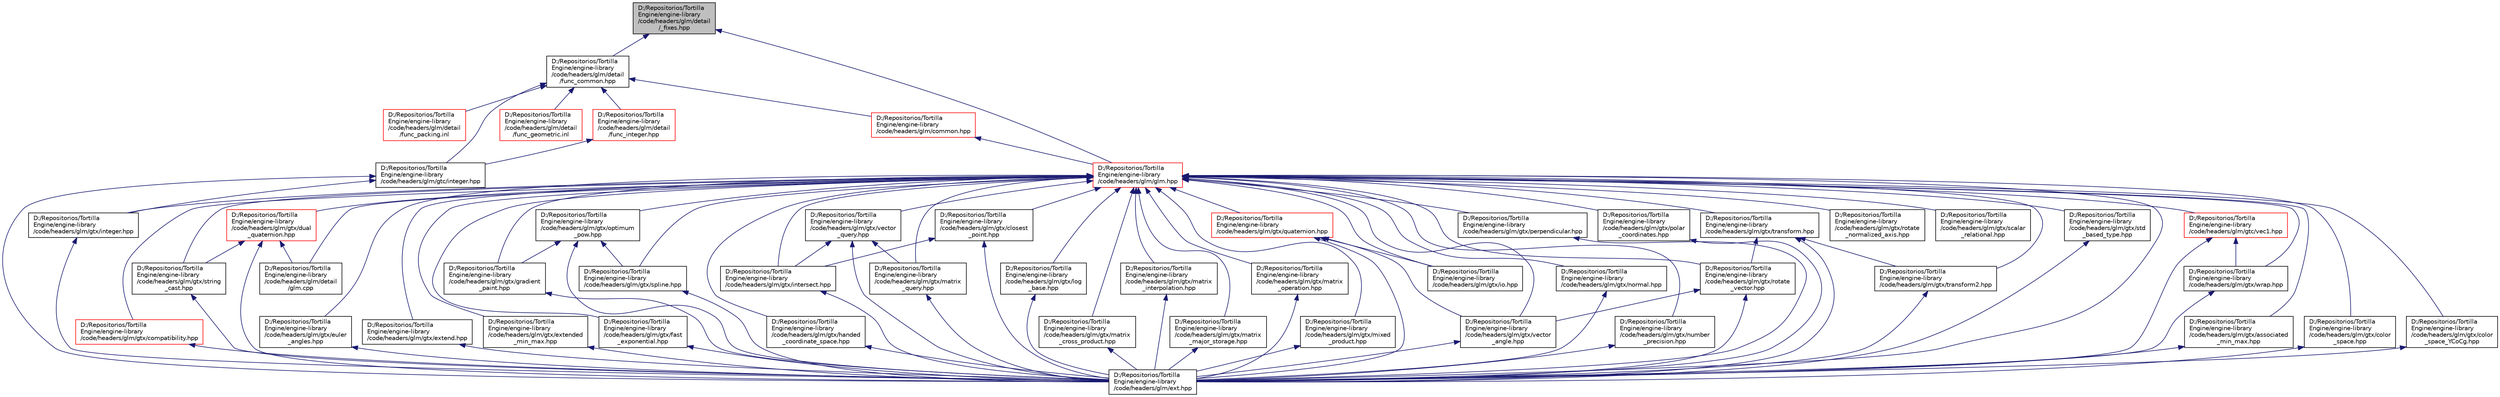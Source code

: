 digraph "D:/Repositorios/TortillaEngine/engine-library/code/headers/glm/detail/_fixes.hpp"
{
 // LATEX_PDF_SIZE
  edge [fontname="Helvetica",fontsize="10",labelfontname="Helvetica",labelfontsize="10"];
  node [fontname="Helvetica",fontsize="10",shape=record];
  Node1 [label="D:/Repositorios/Tortilla\lEngine/engine-library\l/code/headers/glm/detail\l/_fixes.hpp",height=0.2,width=0.4,color="black", fillcolor="grey75", style="filled", fontcolor="black",tooltip=" "];
  Node1 -> Node2 [dir="back",color="midnightblue",fontsize="10",style="solid",fontname="Helvetica"];
  Node2 [label="D:/Repositorios/Tortilla\lEngine/engine-library\l/code/headers/glm/detail\l/func_common.hpp",height=0.2,width=0.4,color="black", fillcolor="white", style="filled",URL="$func__common_8hpp.html",tooltip=" "];
  Node2 -> Node3 [dir="back",color="midnightblue",fontsize="10",style="solid",fontname="Helvetica"];
  Node3 [label="D:/Repositorios/Tortilla\lEngine/engine-library\l/code/headers/glm/common.hpp",height=0.2,width=0.4,color="red", fillcolor="white", style="filled",URL="$common_8hpp.html",tooltip=" "];
  Node3 -> Node7 [dir="back",color="midnightblue",fontsize="10",style="solid",fontname="Helvetica"];
  Node7 [label="D:/Repositorios/Tortilla\lEngine/engine-library\l/code/headers/glm/glm.hpp",height=0.2,width=0.4,color="red", fillcolor="white", style="filled",URL="$glm_8hpp.html",tooltip=" "];
  Node7 -> Node8 [dir="back",color="midnightblue",fontsize="10",style="solid",fontname="Helvetica"];
  Node8 [label="D:/Repositorios/Tortilla\lEngine/engine-library\l/code/headers/glm/detail\l/glm.cpp",height=0.2,width=0.4,color="black", fillcolor="white", style="filled",URL="$glm_8cpp.html",tooltip=" "];
  Node7 -> Node6 [dir="back",color="midnightblue",fontsize="10",style="solid",fontname="Helvetica"];
  Node6 [label="D:/Repositorios/Tortilla\lEngine/engine-library\l/code/headers/glm/ext.hpp",height=0.2,width=0.4,color="black", fillcolor="white", style="filled",URL="$ext_8hpp.html",tooltip=" "];
  Node7 -> Node9 [dir="back",color="midnightblue",fontsize="10",style="solid",fontname="Helvetica"];
  Node9 [label="D:/Repositorios/Tortilla\lEngine/engine-library\l/code/headers/glm/gtc/vec1.hpp",height=0.2,width=0.4,color="red", fillcolor="white", style="filled",URL="$vec1_8hpp.html",tooltip=" "];
  Node9 -> Node6 [dir="back",color="midnightblue",fontsize="10",style="solid",fontname="Helvetica"];
  Node9 -> Node15 [dir="back",color="midnightblue",fontsize="10",style="solid",fontname="Helvetica"];
  Node15 [label="D:/Repositorios/Tortilla\lEngine/engine-library\l/code/headers/glm/gtx/wrap.hpp",height=0.2,width=0.4,color="black", fillcolor="white", style="filled",URL="$wrap_8hpp.html",tooltip=" "];
  Node15 -> Node6 [dir="back",color="midnightblue",fontsize="10",style="solid",fontname="Helvetica"];
  Node7 -> Node20 [dir="back",color="midnightblue",fontsize="10",style="solid",fontname="Helvetica"];
  Node20 [label="D:/Repositorios/Tortilla\lEngine/engine-library\l/code/headers/glm/gtx/associated\l_min_max.hpp",height=0.2,width=0.4,color="black", fillcolor="white", style="filled",URL="$associated__min__max_8hpp.html",tooltip=" "];
  Node20 -> Node6 [dir="back",color="midnightblue",fontsize="10",style="solid",fontname="Helvetica"];
  Node7 -> Node21 [dir="back",color="midnightblue",fontsize="10",style="solid",fontname="Helvetica"];
  Node21 [label="D:/Repositorios/Tortilla\lEngine/engine-library\l/code/headers/glm/gtx/closest\l_point.hpp",height=0.2,width=0.4,color="black", fillcolor="white", style="filled",URL="$closest__point_8hpp.html",tooltip=" "];
  Node21 -> Node6 [dir="back",color="midnightblue",fontsize="10",style="solid",fontname="Helvetica"];
  Node21 -> Node22 [dir="back",color="midnightblue",fontsize="10",style="solid",fontname="Helvetica"];
  Node22 [label="D:/Repositorios/Tortilla\lEngine/engine-library\l/code/headers/glm/gtx/intersect.hpp",height=0.2,width=0.4,color="black", fillcolor="white", style="filled",URL="$intersect_8hpp.html",tooltip=" "];
  Node22 -> Node6 [dir="back",color="midnightblue",fontsize="10",style="solid",fontname="Helvetica"];
  Node7 -> Node23 [dir="back",color="midnightblue",fontsize="10",style="solid",fontname="Helvetica"];
  Node23 [label="D:/Repositorios/Tortilla\lEngine/engine-library\l/code/headers/glm/gtx/color\l_space.hpp",height=0.2,width=0.4,color="black", fillcolor="white", style="filled",URL="$gtx_2color__space_8hpp.html",tooltip=" "];
  Node23 -> Node6 [dir="back",color="midnightblue",fontsize="10",style="solid",fontname="Helvetica"];
  Node7 -> Node24 [dir="back",color="midnightblue",fontsize="10",style="solid",fontname="Helvetica"];
  Node24 [label="D:/Repositorios/Tortilla\lEngine/engine-library\l/code/headers/glm/gtx/color\l_space_YCoCg.hpp",height=0.2,width=0.4,color="black", fillcolor="white", style="filled",URL="$color__space___y_co_cg_8hpp.html",tooltip=" "];
  Node24 -> Node6 [dir="back",color="midnightblue",fontsize="10",style="solid",fontname="Helvetica"];
  Node7 -> Node25 [dir="back",color="midnightblue",fontsize="10",style="solid",fontname="Helvetica"];
  Node25 [label="D:/Repositorios/Tortilla\lEngine/engine-library\l/code/headers/glm/gtx/compatibility.hpp",height=0.2,width=0.4,color="red", fillcolor="white", style="filled",URL="$compatibility_8hpp.html",tooltip=" "];
  Node25 -> Node6 [dir="back",color="midnightblue",fontsize="10",style="solid",fontname="Helvetica"];
  Node7 -> Node28 [dir="back",color="midnightblue",fontsize="10",style="solid",fontname="Helvetica"];
  Node28 [label="D:/Repositorios/Tortilla\lEngine/engine-library\l/code/headers/glm/gtx/dual\l_quaternion.hpp",height=0.2,width=0.4,color="red", fillcolor="white", style="filled",URL="$dual__quaternion_8hpp.html",tooltip=" "];
  Node28 -> Node8 [dir="back",color="midnightblue",fontsize="10",style="solid",fontname="Helvetica"];
  Node28 -> Node6 [dir="back",color="midnightblue",fontsize="10",style="solid",fontname="Helvetica"];
  Node28 -> Node13 [dir="back",color="midnightblue",fontsize="10",style="solid",fontname="Helvetica"];
  Node13 [label="D:/Repositorios/Tortilla\lEngine/engine-library\l/code/headers/glm/gtx/string\l_cast.hpp",height=0.2,width=0.4,color="black", fillcolor="white", style="filled",URL="$string__cast_8hpp.html",tooltip=" "];
  Node13 -> Node6 [dir="back",color="midnightblue",fontsize="10",style="solid",fontname="Helvetica"];
  Node7 -> Node27 [dir="back",color="midnightblue",fontsize="10",style="solid",fontname="Helvetica"];
  Node27 [label="D:/Repositorios/Tortilla\lEngine/engine-library\l/code/headers/glm/gtx/euler\l_angles.hpp",height=0.2,width=0.4,color="black", fillcolor="white", style="filled",URL="$euler__angles_8hpp.html",tooltip=" "];
  Node27 -> Node6 [dir="back",color="midnightblue",fontsize="10",style="solid",fontname="Helvetica"];
  Node7 -> Node32 [dir="back",color="midnightblue",fontsize="10",style="solid",fontname="Helvetica"];
  Node32 [label="D:/Repositorios/Tortilla\lEngine/engine-library\l/code/headers/glm/gtx/extend.hpp",height=0.2,width=0.4,color="black", fillcolor="white", style="filled",URL="$extend_8hpp.html",tooltip=" "];
  Node32 -> Node6 [dir="back",color="midnightblue",fontsize="10",style="solid",fontname="Helvetica"];
  Node7 -> Node33 [dir="back",color="midnightblue",fontsize="10",style="solid",fontname="Helvetica"];
  Node33 [label="D:/Repositorios/Tortilla\lEngine/engine-library\l/code/headers/glm/gtx/extended\l_min_max.hpp",height=0.2,width=0.4,color="black", fillcolor="white", style="filled",URL="$extended__min__max_8hpp.html",tooltip=" "];
  Node33 -> Node6 [dir="back",color="midnightblue",fontsize="10",style="solid",fontname="Helvetica"];
  Node7 -> Node34 [dir="back",color="midnightblue",fontsize="10",style="solid",fontname="Helvetica"];
  Node34 [label="D:/Repositorios/Tortilla\lEngine/engine-library\l/code/headers/glm/gtx/fast\l_exponential.hpp",height=0.2,width=0.4,color="black", fillcolor="white", style="filled",URL="$fast__exponential_8hpp.html",tooltip=" "];
  Node34 -> Node6 [dir="back",color="midnightblue",fontsize="10",style="solid",fontname="Helvetica"];
  Node7 -> Node35 [dir="back",color="midnightblue",fontsize="10",style="solid",fontname="Helvetica"];
  Node35 [label="D:/Repositorios/Tortilla\lEngine/engine-library\l/code/headers/glm/gtx/gradient\l_paint.hpp",height=0.2,width=0.4,color="black", fillcolor="white", style="filled",URL="$gradient__paint_8hpp.html",tooltip=" "];
  Node35 -> Node6 [dir="back",color="midnightblue",fontsize="10",style="solid",fontname="Helvetica"];
  Node7 -> Node36 [dir="back",color="midnightblue",fontsize="10",style="solid",fontname="Helvetica"];
  Node36 [label="D:/Repositorios/Tortilla\lEngine/engine-library\l/code/headers/glm/gtx/optimum\l_pow.hpp",height=0.2,width=0.4,color="black", fillcolor="white", style="filled",URL="$optimum__pow_8hpp.html",tooltip=" "];
  Node36 -> Node35 [dir="back",color="midnightblue",fontsize="10",style="solid",fontname="Helvetica"];
  Node36 -> Node6 [dir="back",color="midnightblue",fontsize="10",style="solid",fontname="Helvetica"];
  Node36 -> Node37 [dir="back",color="midnightblue",fontsize="10",style="solid",fontname="Helvetica"];
  Node37 [label="D:/Repositorios/Tortilla\lEngine/engine-library\l/code/headers/glm/gtx/spline.hpp",height=0.2,width=0.4,color="black", fillcolor="white", style="filled",URL="$spline_8hpp.html",tooltip=" "];
  Node37 -> Node6 [dir="back",color="midnightblue",fontsize="10",style="solid",fontname="Helvetica"];
  Node7 -> Node38 [dir="back",color="midnightblue",fontsize="10",style="solid",fontname="Helvetica"];
  Node38 [label="D:/Repositorios/Tortilla\lEngine/engine-library\l/code/headers/glm/gtx/handed\l_coordinate_space.hpp",height=0.2,width=0.4,color="black", fillcolor="white", style="filled",URL="$handed__coordinate__space_8hpp.html",tooltip=" "];
  Node38 -> Node6 [dir="back",color="midnightblue",fontsize="10",style="solid",fontname="Helvetica"];
  Node7 -> Node39 [dir="back",color="midnightblue",fontsize="10",style="solid",fontname="Helvetica"];
  Node39 [label="D:/Repositorios/Tortilla\lEngine/engine-library\l/code/headers/glm/gtx/integer.hpp",height=0.2,width=0.4,color="black", fillcolor="white", style="filled",URL="$gtx_2integer_8hpp.html",tooltip=" "];
  Node39 -> Node6 [dir="back",color="midnightblue",fontsize="10",style="solid",fontname="Helvetica"];
  Node7 -> Node22 [dir="back",color="midnightblue",fontsize="10",style="solid",fontname="Helvetica"];
  Node7 -> Node40 [dir="back",color="midnightblue",fontsize="10",style="solid",fontname="Helvetica"];
  Node40 [label="D:/Repositorios/Tortilla\lEngine/engine-library\l/code/headers/glm/gtx/vector\l_query.hpp",height=0.2,width=0.4,color="black", fillcolor="white", style="filled",URL="$vector__query_8hpp.html",tooltip=" "];
  Node40 -> Node22 [dir="back",color="midnightblue",fontsize="10",style="solid",fontname="Helvetica"];
  Node40 -> Node41 [dir="back",color="midnightblue",fontsize="10",style="solid",fontname="Helvetica"];
  Node41 [label="D:/Repositorios/Tortilla\lEngine/engine-library\l/code/headers/glm/gtx/matrix\l_query.hpp",height=0.2,width=0.4,color="black", fillcolor="white", style="filled",URL="$matrix__query_8hpp.html",tooltip=" "];
  Node41 -> Node6 [dir="back",color="midnightblue",fontsize="10",style="solid",fontname="Helvetica"];
  Node40 -> Node6 [dir="back",color="midnightblue",fontsize="10",style="solid",fontname="Helvetica"];
  Node7 -> Node42 [dir="back",color="midnightblue",fontsize="10",style="solid",fontname="Helvetica"];
  Node42 [label="D:/Repositorios/Tortilla\lEngine/engine-library\l/code/headers/glm/gtx/log\l_base.hpp",height=0.2,width=0.4,color="black", fillcolor="white", style="filled",URL="$log__base_8hpp.html",tooltip=" "];
  Node42 -> Node6 [dir="back",color="midnightblue",fontsize="10",style="solid",fontname="Helvetica"];
  Node7 -> Node43 [dir="back",color="midnightblue",fontsize="10",style="solid",fontname="Helvetica"];
  Node43 [label="D:/Repositorios/Tortilla\lEngine/engine-library\l/code/headers/glm/gtx/matrix\l_cross_product.hpp",height=0.2,width=0.4,color="black", fillcolor="white", style="filled",URL="$matrix__cross__product_8hpp.html",tooltip=" "];
  Node43 -> Node6 [dir="back",color="midnightblue",fontsize="10",style="solid",fontname="Helvetica"];
  Node7 -> Node44 [dir="back",color="midnightblue",fontsize="10",style="solid",fontname="Helvetica"];
  Node44 [label="D:/Repositorios/Tortilla\lEngine/engine-library\l/code/headers/glm/gtx/matrix\l_interpolation.hpp",height=0.2,width=0.4,color="black", fillcolor="white", style="filled",URL="$matrix__interpolation_8hpp.html",tooltip=" "];
  Node44 -> Node6 [dir="back",color="midnightblue",fontsize="10",style="solid",fontname="Helvetica"];
  Node7 -> Node45 [dir="back",color="midnightblue",fontsize="10",style="solid",fontname="Helvetica"];
  Node45 [label="D:/Repositorios/Tortilla\lEngine/engine-library\l/code/headers/glm/gtx/matrix\l_major_storage.hpp",height=0.2,width=0.4,color="black", fillcolor="white", style="filled",URL="$matrix__major__storage_8hpp.html",tooltip=" "];
  Node45 -> Node6 [dir="back",color="midnightblue",fontsize="10",style="solid",fontname="Helvetica"];
  Node7 -> Node46 [dir="back",color="midnightblue",fontsize="10",style="solid",fontname="Helvetica"];
  Node46 [label="D:/Repositorios/Tortilla\lEngine/engine-library\l/code/headers/glm/gtx/matrix\l_operation.hpp",height=0.2,width=0.4,color="black", fillcolor="white", style="filled",URL="$matrix__operation_8hpp.html",tooltip=" "];
  Node46 -> Node6 [dir="back",color="midnightblue",fontsize="10",style="solid",fontname="Helvetica"];
  Node7 -> Node41 [dir="back",color="midnightblue",fontsize="10",style="solid",fontname="Helvetica"];
  Node7 -> Node47 [dir="back",color="midnightblue",fontsize="10",style="solid",fontname="Helvetica"];
  Node47 [label="D:/Repositorios/Tortilla\lEngine/engine-library\l/code/headers/glm/gtx/mixed\l_product.hpp",height=0.2,width=0.4,color="black", fillcolor="white", style="filled",URL="$mixed__product_8hpp.html",tooltip=" "];
  Node47 -> Node6 [dir="back",color="midnightblue",fontsize="10",style="solid",fontname="Helvetica"];
  Node7 -> Node48 [dir="back",color="midnightblue",fontsize="10",style="solid",fontname="Helvetica"];
  Node48 [label="D:/Repositorios/Tortilla\lEngine/engine-library\l/code/headers/glm/gtx/quaternion.hpp",height=0.2,width=0.4,color="red", fillcolor="white", style="filled",URL="$gtx_2quaternion_8hpp.html",tooltip=" "];
  Node48 -> Node6 [dir="back",color="midnightblue",fontsize="10",style="solid",fontname="Helvetica"];
  Node48 -> Node50 [dir="back",color="midnightblue",fontsize="10",style="solid",fontname="Helvetica"];
  Node50 [label="D:/Repositorios/Tortilla\lEngine/engine-library\l/code/headers/glm/gtx/vector\l_angle.hpp",height=0.2,width=0.4,color="black", fillcolor="white", style="filled",URL="$vector__angle_8hpp.html",tooltip=" "];
  Node50 -> Node6 [dir="back",color="midnightblue",fontsize="10",style="solid",fontname="Helvetica"];
  Node48 -> Node31 [dir="back",color="midnightblue",fontsize="10",style="solid",fontname="Helvetica"];
  Node31 [label="D:/Repositorios/Tortilla\lEngine/engine-library\l/code/headers/glm/gtx/io.hpp",height=0.2,width=0.4,color="black", fillcolor="white", style="filled",URL="$io_8hpp.html",tooltip=" "];
  Node7 -> Node51 [dir="back",color="midnightblue",fontsize="10",style="solid",fontname="Helvetica"];
  Node51 [label="D:/Repositorios/Tortilla\lEngine/engine-library\l/code/headers/glm/gtx/normal.hpp",height=0.2,width=0.4,color="black", fillcolor="white", style="filled",URL="$normal_8hpp.html",tooltip=" "];
  Node51 -> Node6 [dir="back",color="midnightblue",fontsize="10",style="solid",fontname="Helvetica"];
  Node7 -> Node12 [dir="back",color="midnightblue",fontsize="10",style="solid",fontname="Helvetica"];
  Node12 [label="D:/Repositorios/Tortilla\lEngine/engine-library\l/code/headers/glm/gtx/number\l_precision.hpp",height=0.2,width=0.4,color="black", fillcolor="white", style="filled",URL="$number__precision_8hpp.html",tooltip=" "];
  Node12 -> Node6 [dir="back",color="midnightblue",fontsize="10",style="solid",fontname="Helvetica"];
  Node7 -> Node52 [dir="back",color="midnightblue",fontsize="10",style="solid",fontname="Helvetica"];
  Node52 [label="D:/Repositorios/Tortilla\lEngine/engine-library\l/code/headers/glm/gtx/perpendicular.hpp",height=0.2,width=0.4,color="black", fillcolor="white", style="filled",URL="$perpendicular_8hpp.html",tooltip=" "];
  Node52 -> Node6 [dir="back",color="midnightblue",fontsize="10",style="solid",fontname="Helvetica"];
  Node7 -> Node53 [dir="back",color="midnightblue",fontsize="10",style="solid",fontname="Helvetica"];
  Node53 [label="D:/Repositorios/Tortilla\lEngine/engine-library\l/code/headers/glm/gtx/polar\l_coordinates.hpp",height=0.2,width=0.4,color="black", fillcolor="white", style="filled",URL="$polar__coordinates_8hpp.html",tooltip=" "];
  Node53 -> Node6 [dir="back",color="midnightblue",fontsize="10",style="solid",fontname="Helvetica"];
  Node7 -> Node54 [dir="back",color="midnightblue",fontsize="10",style="solid",fontname="Helvetica"];
  Node54 [label="D:/Repositorios/Tortilla\lEngine/engine-library\l/code/headers/glm/gtx/rotate\l_vector.hpp",height=0.2,width=0.4,color="black", fillcolor="white", style="filled",URL="$rotate__vector_8hpp.html",tooltip=" "];
  Node54 -> Node6 [dir="back",color="midnightblue",fontsize="10",style="solid",fontname="Helvetica"];
  Node54 -> Node50 [dir="back",color="midnightblue",fontsize="10",style="solid",fontname="Helvetica"];
  Node7 -> Node55 [dir="back",color="midnightblue",fontsize="10",style="solid",fontname="Helvetica"];
  Node55 [label="D:/Repositorios/Tortilla\lEngine/engine-library\l/code/headers/glm/gtx/transform.hpp",height=0.2,width=0.4,color="black", fillcolor="white", style="filled",URL="$transform_8hpp.html",tooltip=" "];
  Node55 -> Node54 [dir="back",color="midnightblue",fontsize="10",style="solid",fontname="Helvetica"];
  Node55 -> Node6 [dir="back",color="midnightblue",fontsize="10",style="solid",fontname="Helvetica"];
  Node55 -> Node56 [dir="back",color="midnightblue",fontsize="10",style="solid",fontname="Helvetica"];
  Node56 [label="D:/Repositorios/Tortilla\lEngine/engine-library\l/code/headers/glm/gtx/transform2.hpp",height=0.2,width=0.4,color="black", fillcolor="white", style="filled",URL="$transform2_8hpp.html",tooltip=" "];
  Node56 -> Node6 [dir="back",color="midnightblue",fontsize="10",style="solid",fontname="Helvetica"];
  Node7 -> Node37 [dir="back",color="midnightblue",fontsize="10",style="solid",fontname="Helvetica"];
  Node7 -> Node57 [dir="back",color="midnightblue",fontsize="10",style="solid",fontname="Helvetica"];
  Node57 [label="D:/Repositorios/Tortilla\lEngine/engine-library\l/code/headers/glm/gtx/std\l_based_type.hpp",height=0.2,width=0.4,color="black", fillcolor="white", style="filled",URL="$std__based__type_8hpp.html",tooltip=" "];
  Node57 -> Node6 [dir="back",color="midnightblue",fontsize="10",style="solid",fontname="Helvetica"];
  Node7 -> Node13 [dir="back",color="midnightblue",fontsize="10",style="solid",fontname="Helvetica"];
  Node7 -> Node56 [dir="back",color="midnightblue",fontsize="10",style="solid",fontname="Helvetica"];
  Node7 -> Node50 [dir="back",color="midnightblue",fontsize="10",style="solid",fontname="Helvetica"];
  Node7 -> Node15 [dir="back",color="midnightblue",fontsize="10",style="solid",fontname="Helvetica"];
  Node7 -> Node31 [dir="back",color="midnightblue",fontsize="10",style="solid",fontname="Helvetica"];
  Node7 -> Node58 [dir="back",color="midnightblue",fontsize="10",style="solid",fontname="Helvetica"];
  Node58 [label="D:/Repositorios/Tortilla\lEngine/engine-library\l/code/headers/glm/gtx/rotate\l_normalized_axis.hpp",height=0.2,width=0.4,color="black", fillcolor="white", style="filled",URL="$rotate__normalized__axis_8hpp.html",tooltip=" "];
  Node7 -> Node59 [dir="back",color="midnightblue",fontsize="10",style="solid",fontname="Helvetica"];
  Node59 [label="D:/Repositorios/Tortilla\lEngine/engine-library\l/code/headers/glm/gtx/scalar\l_relational.hpp",height=0.2,width=0.4,color="black", fillcolor="white", style="filled",URL="$scalar__relational_8hpp.html",tooltip=" "];
  Node2 -> Node94 [dir="back",color="midnightblue",fontsize="10",style="solid",fontname="Helvetica"];
  Node94 [label="D:/Repositorios/Tortilla\lEngine/engine-library\l/code/headers/glm/detail\l/func_geometric.inl",height=0.2,width=0.4,color="red", fillcolor="white", style="filled",URL="$func__geometric_8inl.html",tooltip=" "];
  Node2 -> Node124 [dir="back",color="midnightblue",fontsize="10",style="solid",fontname="Helvetica"];
  Node124 [label="D:/Repositorios/Tortilla\lEngine/engine-library\l/code/headers/glm/detail\l/func_integer.hpp",height=0.2,width=0.4,color="red", fillcolor="white", style="filled",URL="$func__integer_8hpp.html",tooltip=" "];
  Node124 -> Node126 [dir="back",color="midnightblue",fontsize="10",style="solid",fontname="Helvetica"];
  Node126 [label="D:/Repositorios/Tortilla\lEngine/engine-library\l/code/headers/glm/gtc/integer.hpp",height=0.2,width=0.4,color="black", fillcolor="white", style="filled",URL="$gtc_2integer_8hpp.html",tooltip=" "];
  Node126 -> Node6 [dir="back",color="midnightblue",fontsize="10",style="solid",fontname="Helvetica"];
  Node126 -> Node39 [dir="back",color="midnightblue",fontsize="10",style="solid",fontname="Helvetica"];
  Node2 -> Node128 [dir="back",color="midnightblue",fontsize="10",style="solid",fontname="Helvetica"];
  Node128 [label="D:/Repositorios/Tortilla\lEngine/engine-library\l/code/headers/glm/detail\l/func_packing.inl",height=0.2,width=0.4,color="red", fillcolor="white", style="filled",URL="$func__packing_8inl.html",tooltip=" "];
  Node2 -> Node126 [dir="back",color="midnightblue",fontsize="10",style="solid",fontname="Helvetica"];
  Node1 -> Node7 [dir="back",color="midnightblue",fontsize="10",style="solid",fontname="Helvetica"];
}
